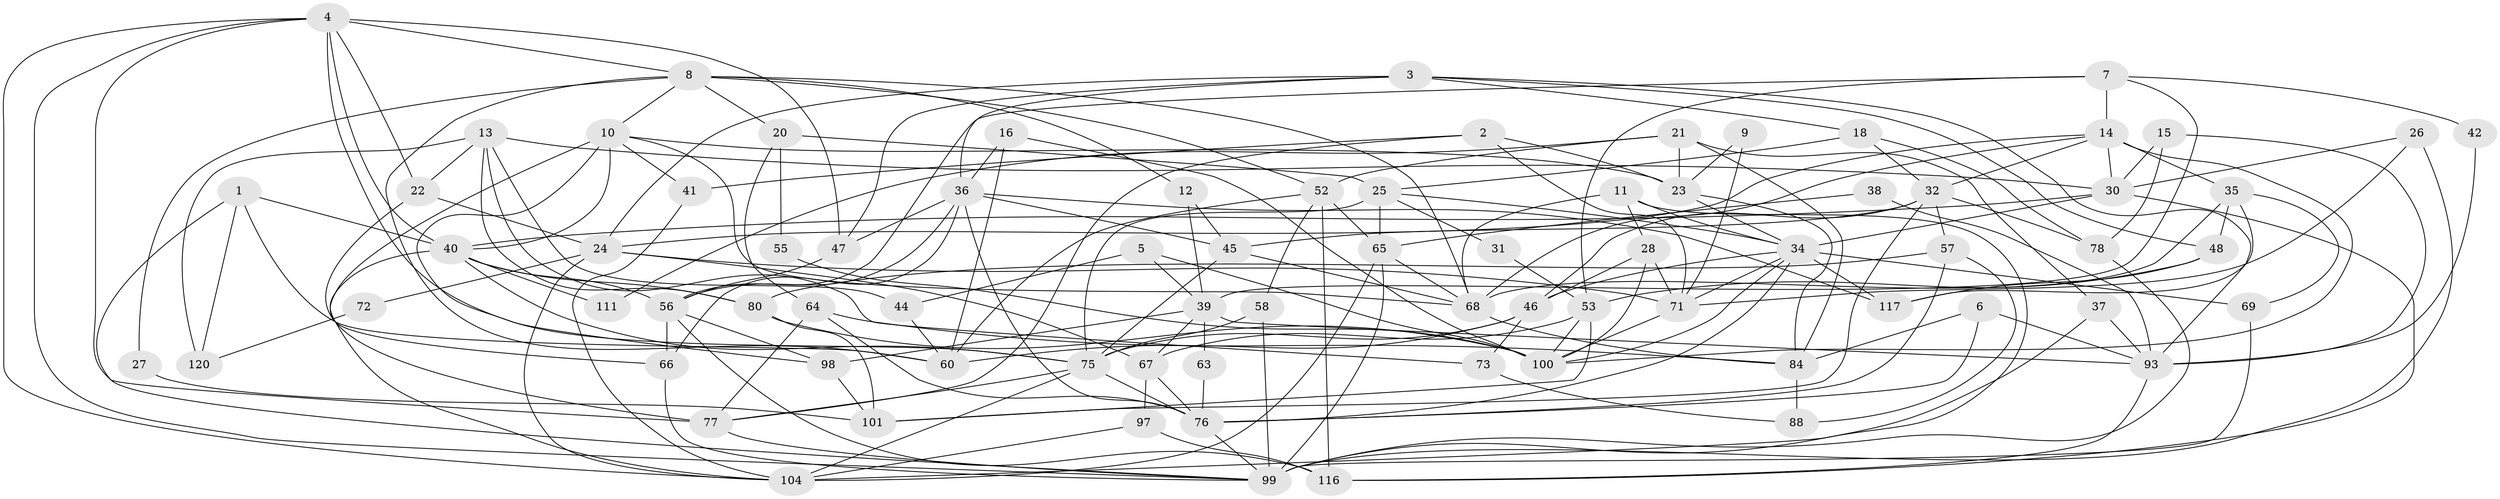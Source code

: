 // Generated by graph-tools (version 1.1) at 2025/24/03/03/25 07:24:00]
// undirected, 78 vertices, 195 edges
graph export_dot {
graph [start="1"]
  node [color=gray90,style=filled];
  1;
  2 [super="+19"];
  3 [super="+86"];
  4 [super="+83"];
  5;
  6 [super="+61"];
  7 [super="+43"];
  8 [super="+62"];
  9;
  10 [super="+82"];
  11;
  12;
  13;
  14 [super="+17"];
  15;
  16;
  18;
  20 [super="+92"];
  21 [super="+49"];
  22 [super="+79"];
  23 [super="+29"];
  24 [super="+81"];
  25 [super="+50"];
  26;
  27;
  28;
  30 [super="+33"];
  31;
  32 [super="+119"];
  34 [super="+91"];
  35;
  36 [super="+90"];
  37;
  38;
  39 [super="+51"];
  40 [super="+108"];
  41;
  42;
  44 [super="+89"];
  45 [super="+54"];
  46 [super="+70"];
  47;
  48;
  52 [super="+87"];
  53 [super="+59"];
  55;
  56 [super="+118"];
  57;
  58;
  60 [super="+95"];
  63;
  64;
  65;
  66;
  67 [super="+103"];
  68 [super="+115"];
  69 [super="+74"];
  71 [super="+114"];
  72;
  73;
  75 [super="+105"];
  76 [super="+102"];
  77 [super="+106"];
  78 [super="+85"];
  80 [super="+107"];
  84 [super="+94"];
  88;
  93 [super="+96"];
  97;
  98 [super="+112"];
  99 [super="+113"];
  100 [super="+109"];
  101;
  104 [super="+110"];
  111;
  116;
  117;
  120;
  1 -- 99;
  1 -- 40;
  1 -- 120;
  1 -- 60;
  2 -- 41;
  2 -- 71;
  2 -- 77;
  2 -- 23;
  3 -- 48;
  3 -- 47;
  3 -- 93;
  3 -- 24;
  3 -- 18;
  3 -- 36;
  4 -- 22;
  4 -- 8;
  4 -- 99;
  4 -- 40;
  4 -- 75;
  4 -- 104;
  4 -- 47;
  4 -- 77;
  5 -- 100;
  5 -- 44;
  5 -- 39;
  6 -- 84;
  6 -- 76;
  6 -- 93;
  7 -- 42;
  7 -- 56;
  7 -- 53;
  7 -- 39;
  7 -- 14;
  8 -- 68;
  8 -- 27;
  8 -- 52;
  8 -- 12;
  8 -- 20;
  8 -- 60;
  8 -- 10;
  9 -- 71;
  9 -- 23;
  10 -- 68;
  10 -- 98;
  10 -- 77;
  10 -- 40;
  10 -- 41;
  10 -- 23;
  11 -- 68;
  11 -- 28;
  11 -- 34;
  11 -- 99;
  12 -- 39;
  12 -- 45;
  13 -- 80;
  13 -- 30;
  13 -- 73;
  13 -- 120;
  13 -- 44;
  13 -- 22;
  14 -- 35;
  14 -- 30;
  14 -- 32;
  14 -- 68;
  14 -- 100;
  14 -- 24;
  15 -- 78;
  15 -- 30;
  15 -- 93;
  16 -- 36;
  16 -- 60;
  16 -- 100;
  18 -- 25;
  18 -- 32;
  18 -- 78;
  20 -- 64;
  20 -- 25;
  20 -- 55;
  21 -- 37;
  21 -- 111;
  21 -- 84;
  21 -- 52;
  21 -- 23;
  22 -- 66;
  22 -- 24;
  23 -- 34;
  23 -- 84;
  24 -- 104;
  24 -- 67 [weight=2];
  24 -- 71;
  24 -- 72;
  25 -- 65;
  25 -- 31;
  25 -- 34;
  25 -- 75;
  26 -- 71;
  26 -- 99;
  26 -- 30;
  27 -- 101;
  28 -- 100;
  28 -- 71;
  28 -- 46;
  30 -- 34;
  30 -- 116;
  30 -- 40;
  31 -- 53;
  32 -- 101;
  32 -- 57;
  32 -- 45;
  32 -- 78;
  32 -- 46;
  34 -- 46;
  34 -- 117;
  34 -- 71;
  34 -- 76;
  34 -- 100;
  34 -- 69;
  35 -- 117;
  35 -- 48;
  35 -- 69;
  35 -- 68;
  36 -- 66;
  36 -- 45;
  36 -- 56;
  36 -- 117;
  36 -- 47;
  36 -- 76;
  37 -- 104;
  37 -- 93;
  38 -- 93;
  38 -- 65;
  39 -- 63;
  39 -- 93;
  39 -- 98;
  39 -- 67;
  40 -- 80;
  40 -- 104;
  40 -- 56;
  40 -- 111;
  40 -- 75;
  41 -- 104;
  42 -- 93;
  44 -- 60;
  45 -- 75;
  45 -- 68;
  46 -- 60;
  46 -- 73;
  46 -- 75;
  47 -- 56;
  48 -- 117;
  48 -- 53;
  52 -- 58;
  52 -- 65;
  52 -- 116;
  52 -- 60;
  53 -- 100;
  53 -- 101;
  53 -- 67;
  55 -- 100;
  56 -- 98;
  56 -- 66;
  56 -- 116;
  57 -- 80;
  57 -- 88;
  57 -- 76;
  58 -- 99;
  58 -- 75;
  63 -- 76;
  64 -- 76;
  64 -- 84;
  64 -- 77;
  65 -- 104;
  65 -- 99;
  65 -- 68;
  66 -- 99;
  67 -- 76;
  67 -- 97;
  68 -- 84;
  69 -- 99;
  71 -- 100;
  72 -- 120;
  73 -- 88;
  75 -- 77;
  75 -- 104;
  75 -- 76;
  76 -- 99;
  77 -- 99;
  78 -- 99;
  80 -- 100 [weight=2];
  80 -- 101;
  84 -- 88;
  93 -- 116;
  97 -- 116;
  97 -- 104;
  98 -- 101;
}
